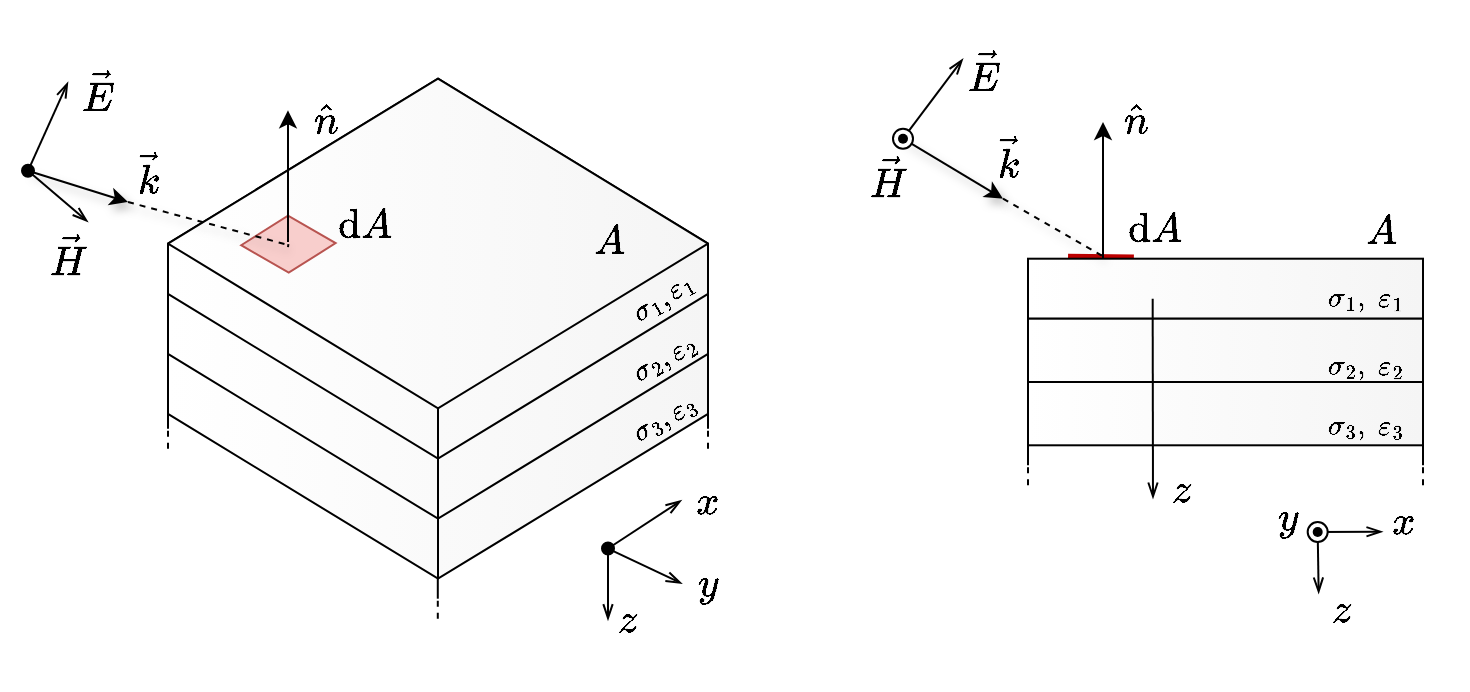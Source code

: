 <mxfile version="18.0.6" type="device"><diagram id="U_iILSM88MHI5gb71mpy" name="Page-1"><mxGraphModel dx="661" dy="409" grid="1" gridSize="10" guides="1" tooltips="1" connect="1" arrows="1" fold="1" page="1" pageScale="1" pageWidth="1654" pageHeight="1169" math="1" shadow="0"><root><mxCell id="0"/><mxCell id="1" parent="0"/><mxCell id="bYvOaHDMlAFuU2vmQatj-49" value="" style="endArrow=none;html=1;rounded=0;strokeColor=#BD0000;strokeWidth=5;exitX=0.191;exitY=-0.006;exitDx=0;exitDy=0;exitPerimeter=0;entryX=0.268;entryY=0.014;entryDx=0;entryDy=0;entryPerimeter=0;" parent="1" target="bYvOaHDMlAFuU2vmQatj-14" edge="1"><mxGeometry width="50" height="50" relative="1" as="geometry"><mxPoint x="590.002" y="198.35" as="sourcePoint"/><mxPoint x="618.8" y="198.53" as="targetPoint"/></mxGeometry></mxCell><mxCell id="bYvOaHDMlAFuU2vmQatj-2" value="" style="whiteSpace=wrap;html=1;shape=mxgraph.basic.isocube;isoAngle=18.86;fontSize=18;fillColor=#f5f5f5;fontColor=#333333;strokeColor=#000000;gradientColor=#ffffff;gradientDirection=west;" parent="1" vertex="1"><mxGeometry x="140" y="146.27" width="270" height="212.08" as="geometry"/></mxCell><mxCell id="kk_CshJzOZGwAHu3Lzx9-15" value="" style="whiteSpace=wrap;html=1;shape=mxgraph.basic.isocube;isoAngle=18.86;fontSize=18;fillColor=#f5f5f5;fontColor=#333333;strokeColor=#000000;gradientColor=#ffffff;gradientDirection=west;" parent="1" vertex="1"><mxGeometry x="140" y="108.35" width="270" height="220" as="geometry"/></mxCell><mxCell id="kk_CshJzOZGwAHu3Lzx9-16" value="" style="whiteSpace=wrap;html=1;shape=mxgraph.basic.isocube;isoAngle=18.86;fontSize=18;fillColor=#f5f5f5;fontColor=#333333;strokeColor=#000000;gradientColor=#ffffff;gradientDirection=west;" parent="1" vertex="1"><mxGeometry x="140" y="108.35" width="270" height="190" as="geometry"/></mxCell><mxCell id="kk_CshJzOZGwAHu3Lzx9-24" value="&lt;font face=&quot;serif&quot; style=&quot;font-size: 14px&quot;&gt;$$ \sigma_2, $$&lt;/font&gt;" style="text;html=1;strokeColor=none;fillColor=none;align=center;verticalAlign=middle;whiteSpace=wrap;rounded=0;rotation=-30;" parent="1" vertex="1"><mxGeometry x="371.03" y="236.56" width="20" height="30" as="geometry"/></mxCell><mxCell id="kk_CshJzOZGwAHu3Lzx9-25" value="&lt;font face=&quot;serif&quot; style=&quot;font-size: 14px&quot;&gt;$$ \varepsilon_2 $$&lt;/font&gt;" style="text;html=1;strokeColor=none;fillColor=none;align=center;verticalAlign=middle;whiteSpace=wrap;rounded=0;rotation=-30;" parent="1" vertex="1"><mxGeometry x="391.63" y="232.79" width="10.98" height="20" as="geometry"/></mxCell><mxCell id="uXs8sqpdoN_Wdo4yryua-9" value="&lt;font face=&quot;serif&quot; style=&quot;font-size: 20px;&quot;&gt;$$ A $$&lt;/font&gt;" style="text;html=1;strokeColor=none;fillColor=none;align=center;verticalAlign=middle;whiteSpace=wrap;rounded=0;" parent="1" vertex="1"><mxGeometry x="351.03" y="173.35" width="20" height="30" as="geometry"/></mxCell><mxCell id="kk_CshJzOZGwAHu3Lzx9-34" value="" style="endArrow=openThin;html=1;rounded=0;endFill=0;startArrow=oval;startFill=1;" parent="1" edge="1"><mxGeometry width="50" height="50" relative="1" as="geometry"><mxPoint x="70" y="154.41" as="sourcePoint"/><mxPoint x="90" y="110" as="targetPoint"/></mxGeometry></mxCell><mxCell id="kk_CshJzOZGwAHu3Lzx9-35" value="" style="endArrow=openThin;html=1;rounded=0;endFill=0;" parent="1" edge="1"><mxGeometry width="50" height="50" relative="1" as="geometry"><mxPoint x="70" y="154.41" as="sourcePoint"/><mxPoint x="100" y="180" as="targetPoint"/></mxGeometry></mxCell><mxCell id="kk_CshJzOZGwAHu3Lzx9-36" value="" style="endArrow=classic;html=1;endFill=1;strokeWidth=1;strokeColor=default;targetPerimeterSpacing=0;sourcePerimeterSpacing=7;rounded=0;shadow=1;" parent="1" edge="1"><mxGeometry width="50" height="50" relative="1" as="geometry"><mxPoint x="70" y="154.41" as="sourcePoint"/><mxPoint x="120" y="170" as="targetPoint"/></mxGeometry></mxCell><mxCell id="kk_CshJzOZGwAHu3Lzx9-38" value="&lt;font face=&quot;serif&quot; style=&quot;font-size: 20px;&quot;&gt;$$ \vec{H} $$&lt;/font&gt;" style="text;html=1;strokeColor=none;fillColor=none;align=center;verticalAlign=middle;whiteSpace=wrap;rounded=0;" parent="1" vertex="1"><mxGeometry x="80" y="183.35" width="20" height="26.65" as="geometry"/></mxCell><mxCell id="kk_CshJzOZGwAHu3Lzx9-39" value="&lt;font face=&quot;serif&quot; style=&quot;font-size: 20px;&quot;&gt;$$ \vec{k} $$&lt;/font&gt;" style="text;html=1;strokeColor=none;fillColor=none;align=center;verticalAlign=middle;whiteSpace=wrap;rounded=0;" parent="1" vertex="1"><mxGeometry x="120" y="140.85" width="20" height="30" as="geometry"/></mxCell><mxCell id="kk_CshJzOZGwAHu3Lzx9-43" value="" style="endArrow=none;html=1;endFill=0;strokeWidth=1;strokeColor=default;rounded=0;shadow=1;dashed=1;startArrow=none;" parent="1" edge="1"><mxGeometry width="50" height="50" relative="1" as="geometry"><mxPoint x="206.915" y="199.815" as="sourcePoint"/><mxPoint x="207" y="200" as="targetPoint"/></mxGeometry></mxCell><mxCell id="kk_CshJzOZGwAHu3Lzx9-45" value="&lt;font face=&quot;serif&quot; style=&quot;font-size: 20px;&quot;&gt;$$ \mathrm{d}A $$&lt;/font&gt;" style="text;html=1;strokeColor=none;fillColor=none;align=center;verticalAlign=middle;whiteSpace=wrap;rounded=0;" parent="1" vertex="1"><mxGeometry x="229.02" y="165" width="20" height="30" as="geometry"/></mxCell><mxCell id="bYvOaHDMlAFuU2vmQatj-3" value="&lt;font face=&quot;serif&quot; style=&quot;font-size: 14px&quot;&gt;$$ \sigma_1, $$&lt;/font&gt;" style="text;html=1;strokeColor=none;fillColor=none;align=center;verticalAlign=middle;whiteSpace=wrap;rounded=0;rotation=-30;" parent="1" vertex="1"><mxGeometry x="371.03" y="206.56" width="20" height="30" as="geometry"/></mxCell><mxCell id="bYvOaHDMlAFuU2vmQatj-4" value="&lt;font face=&quot;serif&quot; style=&quot;font-size: 14px&quot;&gt;$$ \varepsilon_1 $$&lt;/font&gt;" style="text;html=1;strokeColor=none;fillColor=none;align=center;verticalAlign=middle;whiteSpace=wrap;rounded=0;rotation=-30;" parent="1" vertex="1"><mxGeometry x="391.03" y="206.56" width="10.98" height="11.65" as="geometry"/></mxCell><mxCell id="bYvOaHDMlAFuU2vmQatj-5" value="&lt;font face=&quot;serif&quot; style=&quot;font-size: 14px&quot;&gt;$$ \sigma_3, $$&lt;/font&gt;" style="text;html=1;strokeColor=none;fillColor=none;align=center;verticalAlign=middle;whiteSpace=wrap;rounded=0;rotation=-30;" parent="1" vertex="1"><mxGeometry x="371.03" y="266.56" width="20" height="30" as="geometry"/></mxCell><mxCell id="bYvOaHDMlAFuU2vmQatj-6" value="&lt;font face=&quot;serif&quot; style=&quot;font-size: 14px&quot;&gt;$$ \varepsilon_3 $$&lt;/font&gt;" style="text;html=1;strokeColor=none;fillColor=none;align=center;verticalAlign=middle;whiteSpace=wrap;rounded=0;rotation=-30;" parent="1" vertex="1"><mxGeometry x="391.63" y="262.79" width="10.98" height="20" as="geometry"/></mxCell><mxCell id="bYvOaHDMlAFuU2vmQatj-7" value="" style="endArrow=none;dashed=1;html=1;rounded=0;" parent="1" edge="1"><mxGeometry width="50" height="50" relative="1" as="geometry"><mxPoint x="140" y="293.35" as="sourcePoint"/><mxPoint x="140" y="283.35" as="targetPoint"/></mxGeometry></mxCell><mxCell id="bYvOaHDMlAFuU2vmQatj-9" value="" style="endArrow=none;html=1;rounded=0;" parent="1" edge="1"><mxGeometry width="50" height="50" relative="1" as="geometry"><mxPoint x="140" y="283.35" as="sourcePoint"/><mxPoint x="140" y="273.35" as="targetPoint"/></mxGeometry></mxCell><mxCell id="bYvOaHDMlAFuU2vmQatj-10" value="" style="endArrow=none;dashed=1;html=1;rounded=0;" parent="1" edge="1"><mxGeometry width="50" height="50" relative="1" as="geometry"><mxPoint x="274.9" y="378.35" as="sourcePoint"/><mxPoint x="274.9" y="368.35" as="targetPoint"/></mxGeometry></mxCell><mxCell id="bYvOaHDMlAFuU2vmQatj-11" value="" style="endArrow=none;html=1;rounded=0;" parent="1" edge="1"><mxGeometry width="50" height="50" relative="1" as="geometry"><mxPoint x="274.9" y="368.35" as="sourcePoint"/><mxPoint x="274.9" y="358.35" as="targetPoint"/></mxGeometry></mxCell><mxCell id="bYvOaHDMlAFuU2vmQatj-12" value="" style="endArrow=none;dashed=1;html=1;rounded=0;" parent="1" edge="1"><mxGeometry width="50" height="50" relative="1" as="geometry"><mxPoint x="410" y="293.35" as="sourcePoint"/><mxPoint x="410" y="283.35" as="targetPoint"/></mxGeometry></mxCell><mxCell id="bYvOaHDMlAFuU2vmQatj-13" value="" style="endArrow=none;html=1;rounded=0;" parent="1" edge="1"><mxGeometry width="50" height="50" relative="1" as="geometry"><mxPoint x="410" y="283.35" as="sourcePoint"/><mxPoint x="410" y="273.35" as="targetPoint"/></mxGeometry></mxCell><mxCell id="bYvOaHDMlAFuU2vmQatj-14" value="" style="rounded=0;whiteSpace=wrap;html=1;fontSize=18;fillColor=#f5f5f5;gradientDirection=west;fontColor=#333333;strokeColor=#000000;gradientColor=#ffffff;" parent="1" vertex="1"><mxGeometry x="570" y="198.35" width="197.5" height="30" as="geometry"/></mxCell><mxCell id="bYvOaHDMlAFuU2vmQatj-15" value="" style="rounded=0;whiteSpace=wrap;html=1;fontSize=18;fillColor=#f5f5f5;gradientDirection=west;fontColor=#333333;strokeColor=#000000;gradientColor=#ffffff;" parent="1" vertex="1"><mxGeometry x="570" y="228.35" width="197.5" height="31.65" as="geometry"/></mxCell><mxCell id="bYvOaHDMlAFuU2vmQatj-20" value="&lt;font face=&quot;serif&quot; style=&quot;font-size: 20px;&quot;&gt;$$ A $$&lt;/font&gt;" style="text;html=1;strokeColor=none;fillColor=none;align=center;verticalAlign=middle;whiteSpace=wrap;rounded=0;" parent="1" vertex="1"><mxGeometry x="737.34" y="168.35" width="20" height="30" as="geometry"/></mxCell><mxCell id="bYvOaHDMlAFuU2vmQatj-21" value="" style="endArrow=openThin;html=1;rounded=0;endFill=0;" parent="1" edge="1"><mxGeometry width="50" height="50" relative="1" as="geometry"><mxPoint x="507.5" y="138.35" as="sourcePoint"/><mxPoint x="537.5" y="98.35" as="targetPoint"/></mxGeometry></mxCell><mxCell id="bYvOaHDMlAFuU2vmQatj-22" value="" style="endArrow=classic;html=1;endFill=1;strokeWidth=1;strokeColor=default;targetPerimeterSpacing=0;sourcePerimeterSpacing=7;rounded=0;shadow=1;" parent="1" edge="1"><mxGeometry width="50" height="50" relative="1" as="geometry"><mxPoint x="507.5" y="138.35" as="sourcePoint"/><mxPoint x="557.5" y="168.35" as="targetPoint"/></mxGeometry></mxCell><mxCell id="bYvOaHDMlAFuU2vmQatj-23" value="&lt;font face=&quot;serif&quot; style=&quot;font-size: 20px;&quot;&gt;$$ \vec{E} $$&lt;/font&gt;" style="text;html=1;strokeColor=none;fillColor=none;align=center;verticalAlign=middle;whiteSpace=wrap;rounded=0;" parent="1" vertex="1"><mxGeometry x="537.5" y="90" width="20" height="30" as="geometry"/></mxCell><mxCell id="bYvOaHDMlAFuU2vmQatj-24" value="&lt;font face=&quot;serif&quot; style=&quot;font-size: 20px;&quot;&gt;$$ \vec{H} $$&lt;/font&gt;" style="text;html=1;strokeColor=none;fillColor=none;align=center;verticalAlign=middle;whiteSpace=wrap;rounded=0;" parent="1" vertex="1"><mxGeometry x="490" y="148.35" width="20" height="20" as="geometry"/></mxCell><mxCell id="bYvOaHDMlAFuU2vmQatj-25" value="" style="ellipse;whiteSpace=wrap;html=1;aspect=fixed;fontSize=18;gradientDirection=west;" parent="1" vertex="1"><mxGeometry x="502.5" y="133.35" width="10" height="10" as="geometry"/></mxCell><mxCell id="bYvOaHDMlAFuU2vmQatj-26" value="" style="ellipse;whiteSpace=wrap;html=1;aspect=fixed;fontSize=18;gradientDirection=west;strokeColor=none;fillColor=#000000;strokeWidth=1;" parent="1" vertex="1"><mxGeometry x="505" y="135.85" width="5" height="5" as="geometry"/></mxCell><mxCell id="bYvOaHDMlAFuU2vmQatj-28" value="&lt;font face=&quot;serif&quot; style=&quot;font-size: 20px;&quot;&gt;$$ z $$&lt;/font&gt;" style="text;html=1;strokeColor=none;fillColor=none;align=center;verticalAlign=middle;whiteSpace=wrap;rounded=0;" parent="1" vertex="1"><mxGeometry x="636.52" y="298.35" width="20" height="30" as="geometry"/></mxCell><mxCell id="bYvOaHDMlAFuU2vmQatj-29" value="&lt;font face=&quot;serif&quot; style=&quot;font-size: 14px&quot;&gt;$$ \sigma_1, $$&lt;/font&gt;" style="text;html=1;strokeColor=none;fillColor=none;align=center;verticalAlign=middle;whiteSpace=wrap;rounded=0;rotation=0;" parent="1" vertex="1"><mxGeometry x="718.59" y="203.35" width="20" height="30" as="geometry"/></mxCell><mxCell id="bYvOaHDMlAFuU2vmQatj-30" value="&lt;font face=&quot;serif&quot; style=&quot;font-size: 14px&quot;&gt;$$ \varepsilon_1 $$&lt;/font&gt;" style="text;html=1;strokeColor=none;fillColor=none;align=center;verticalAlign=middle;whiteSpace=wrap;rounded=0;rotation=0;" parent="1" vertex="1"><mxGeometry x="741.52" y="208.35" width="20" height="20" as="geometry"/></mxCell><mxCell id="bYvOaHDMlAFuU2vmQatj-31" value="&lt;font face=&quot;serif&quot; style=&quot;font-size: 14px&quot;&gt;$$ \sigma_2, $$&lt;/font&gt;" style="text;html=1;strokeColor=none;fillColor=none;align=center;verticalAlign=middle;whiteSpace=wrap;rounded=0;rotation=0;" parent="1" vertex="1"><mxGeometry x="718.59" y="237.31" width="20" height="30" as="geometry"/></mxCell><mxCell id="bYvOaHDMlAFuU2vmQatj-32" value="&lt;font face=&quot;serif&quot; style=&quot;font-size: 14px&quot;&gt;$$ \varepsilon_2 $$&lt;/font&gt;" style="text;html=1;strokeColor=none;fillColor=none;align=center;verticalAlign=middle;whiteSpace=wrap;rounded=0;rotation=0;" parent="1" vertex="1"><mxGeometry x="741.52" y="242.31" width="20" height="20" as="geometry"/></mxCell><mxCell id="bYvOaHDMlAFuU2vmQatj-33" value="&lt;font face=&quot;serif&quot; style=&quot;font-size: 20px;&quot;&gt;$$ \vec{k} $$&lt;/font&gt;" style="text;html=1;strokeColor=none;fillColor=none;align=center;verticalAlign=middle;whiteSpace=wrap;rounded=0;" parent="1" vertex="1"><mxGeometry x="550" y="133.35" width="20" height="30" as="geometry"/></mxCell><mxCell id="bYvOaHDMlAFuU2vmQatj-34" value="" style="endArrow=classic;html=1;rounded=0;endFill=1;strokeColor=#000000;" parent="1" edge="1"><mxGeometry width="50" height="50" relative="1" as="geometry"><mxPoint x="607.5" y="198.35" as="sourcePoint"/><mxPoint x="607.5" y="130" as="targetPoint"/></mxGeometry></mxCell><mxCell id="bYvOaHDMlAFuU2vmQatj-35" value="&lt;font face=&quot;serif&quot; style=&quot;font-size: 20px;&quot;&gt;$$ \hat{n} $$&lt;/font&gt;" style="text;html=1;strokeColor=none;fillColor=none;align=center;verticalAlign=middle;whiteSpace=wrap;rounded=0;" parent="1" vertex="1"><mxGeometry x="607.5" y="113.35" width="32.5" height="30" as="geometry"/></mxCell><mxCell id="bYvOaHDMlAFuU2vmQatj-43" value="&lt;font face=&quot;serif&quot; style=&quot;font-size: 20px;&quot;&gt;$$ \mathrm{d}A $$&lt;/font&gt;" style="text;html=1;strokeColor=none;fillColor=none;align=center;verticalAlign=middle;whiteSpace=wrap;rounded=0;" parent="1" vertex="1"><mxGeometry x="616.52" y="160" width="33.48" height="43.35" as="geometry"/></mxCell><mxCell id="bYvOaHDMlAFuU2vmQatj-44" value="" style="endArrow=none;html=1;endFill=0;strokeWidth=1;strokeColor=default;sourcePerimeterSpacing=7;rounded=0;shadow=1;dashed=1;entryX=0.193;entryY=-0.03;entryDx=0;entryDy=0;entryPerimeter=0;" parent="1" target="bYvOaHDMlAFuU2vmQatj-14" edge="1"><mxGeometry width="50" height="50" relative="1" as="geometry"><mxPoint x="557.5" y="168.35" as="sourcePoint"/><mxPoint x="608.47" y="196.01" as="targetPoint"/></mxGeometry></mxCell><mxCell id="bYvOaHDMlAFuU2vmQatj-45" value="" style="rounded=0;whiteSpace=wrap;html=1;fontSize=18;fillColor=#f5f5f5;gradientDirection=west;fontColor=#333333;strokeColor=#000000;gradientColor=#ffffff;" parent="1" vertex="1"><mxGeometry x="570" y="260" width="197.5" height="31.65" as="geometry"/></mxCell><mxCell id="bYvOaHDMlAFuU2vmQatj-27" value="" style="endArrow=openThin;html=1;rounded=0;shadow=0;fontSize=18;sourcePerimeterSpacing=7;targetPerimeterSpacing=0;strokeColor=#000000;strokeWidth=1;endFill=0;" parent="1" edge="1"><mxGeometry width="50" height="50" relative="1" as="geometry"><mxPoint x="632.33" y="218.35" as="sourcePoint"/><mxPoint x="632.5" y="318.35" as="targetPoint"/></mxGeometry></mxCell><mxCell id="bYvOaHDMlAFuU2vmQatj-46" value="&lt;font face=&quot;serif&quot; style=&quot;font-size: 14px&quot;&gt;$$ \sigma_3, $$&lt;/font&gt;" style="text;html=1;strokeColor=none;fillColor=none;align=center;verticalAlign=middle;whiteSpace=wrap;rounded=0;rotation=0;" parent="1" vertex="1"><mxGeometry x="718.59" y="267.31" width="20" height="30" as="geometry"/></mxCell><mxCell id="bYvOaHDMlAFuU2vmQatj-47" value="&lt;font face=&quot;serif&quot; style=&quot;font-size: 14px&quot;&gt;$$ \varepsilon_3 $$&lt;/font&gt;" style="text;html=1;strokeColor=none;fillColor=none;align=center;verticalAlign=middle;whiteSpace=wrap;rounded=0;rotation=0;" parent="1" vertex="1"><mxGeometry x="741.52" y="272.31" width="20" height="20" as="geometry"/></mxCell><mxCell id="bYvOaHDMlAFuU2vmQatj-50" value="" style="endArrow=none;dashed=1;html=1;rounded=0;" parent="1" edge="1"><mxGeometry width="50" height="50" relative="1" as="geometry"><mxPoint x="570" y="311.65" as="sourcePoint"/><mxPoint x="570" y="301.65" as="targetPoint"/></mxGeometry></mxCell><mxCell id="bYvOaHDMlAFuU2vmQatj-51" value="" style="endArrow=none;html=1;rounded=0;" parent="1" edge="1"><mxGeometry width="50" height="50" relative="1" as="geometry"><mxPoint x="570" y="301.65" as="sourcePoint"/><mxPoint x="570" y="291.65" as="targetPoint"/></mxGeometry></mxCell><mxCell id="bYvOaHDMlAFuU2vmQatj-52" value="" style="endArrow=none;dashed=1;html=1;rounded=0;" parent="1" edge="1"><mxGeometry width="50" height="50" relative="1" as="geometry"><mxPoint x="767.5" y="311.65" as="sourcePoint"/><mxPoint x="767.5" y="301.65" as="targetPoint"/></mxGeometry></mxCell><mxCell id="bYvOaHDMlAFuU2vmQatj-53" value="" style="endArrow=none;html=1;rounded=0;" parent="1" edge="1"><mxGeometry width="50" height="50" relative="1" as="geometry"><mxPoint x="767.5" y="301.65" as="sourcePoint"/><mxPoint x="767.5" y="291.65" as="targetPoint"/></mxGeometry></mxCell><mxCell id="bYvOaHDMlAFuU2vmQatj-57" value="&lt;font face=&quot;serif&quot; style=&quot;font-size: 20px;&quot;&gt;$$ \hat{n} $$&lt;/font&gt;" style="text;html=1;strokeColor=none;fillColor=none;align=center;verticalAlign=middle;whiteSpace=wrap;rounded=0;" parent="1" vertex="1"><mxGeometry x="209.02" y="113.35" width="20" height="30" as="geometry"/></mxCell><mxCell id="bYvOaHDMlAFuU2vmQatj-70" value="" style="endArrow=openThin;html=1;rounded=0;endFill=0;startArrow=oval;startFill=1;" parent="1" edge="1"><mxGeometry width="50" height="50" relative="1" as="geometry"><mxPoint x="360" y="343.28" as="sourcePoint"/><mxPoint x="396.77" y="319.17" as="targetPoint"/></mxGeometry></mxCell><mxCell id="bYvOaHDMlAFuU2vmQatj-71" value="" style="endArrow=openThin;html=1;rounded=0;endFill=0;" parent="1" edge="1"><mxGeometry width="50" height="50" relative="1" as="geometry"><mxPoint x="360" y="343.28" as="sourcePoint"/><mxPoint x="397" y="360.82" as="targetPoint"/></mxGeometry></mxCell><mxCell id="bYvOaHDMlAFuU2vmQatj-72" value="" style="endArrow=openThin;html=1;endFill=0;strokeWidth=1;strokeColor=default;targetPerimeterSpacing=0;sourcePerimeterSpacing=7;rounded=0;shadow=0;" parent="1" edge="1"><mxGeometry width="50" height="50" relative="1" as="geometry"><mxPoint x="360" y="343.28" as="sourcePoint"/><mxPoint x="360" y="379.17" as="targetPoint"/></mxGeometry></mxCell><mxCell id="bYvOaHDMlAFuU2vmQatj-73" value="&lt;font face=&quot;serif&quot; style=&quot;font-size: 20px;&quot;&gt;$$ x $$&lt;/font&gt;" style="text;html=1;strokeColor=none;fillColor=none;align=center;verticalAlign=middle;whiteSpace=wrap;rounded=0;" parent="1" vertex="1"><mxGeometry x="400" y="308.35" width="20" height="21.65" as="geometry"/></mxCell><mxCell id="bYvOaHDMlAFuU2vmQatj-74" value="&lt;font face=&quot;serif&quot; style=&quot;font-size: 20px;&quot;&gt;$$ y $$&lt;/font&gt;" style="text;html=1;strokeColor=none;fillColor=none;align=center;verticalAlign=middle;whiteSpace=wrap;rounded=0;" parent="1" vertex="1"><mxGeometry x="400" y="349.17" width="20" height="21.65" as="geometry"/></mxCell><mxCell id="bYvOaHDMlAFuU2vmQatj-75" value="&lt;font face=&quot;serif&quot; style=&quot;font-size: 20px;&quot;&gt;$$ z $$&lt;/font&gt;" style="text;html=1;strokeColor=none;fillColor=none;align=center;verticalAlign=middle;whiteSpace=wrap;rounded=0;" parent="1" vertex="1"><mxGeometry x="360" y="362.94" width="20" height="30" as="geometry"/></mxCell><mxCell id="bYvOaHDMlAFuU2vmQatj-84" value="" style="endArrow=openThin;html=1;rounded=0;endFill=0;" parent="1" edge="1"><mxGeometry width="50" height="50" relative="1" as="geometry"><mxPoint x="714.84" y="335" as="sourcePoint"/><mxPoint x="747.34" y="334.83" as="targetPoint"/></mxGeometry></mxCell><mxCell id="bYvOaHDMlAFuU2vmQatj-85" value="" style="endArrow=openThin;html=1;endFill=0;strokeWidth=1;strokeColor=default;targetPerimeterSpacing=0;sourcePerimeterSpacing=7;rounded=0;shadow=0;" parent="1" edge="1"><mxGeometry width="50" height="50" relative="1" as="geometry"><mxPoint x="714.84" y="335" as="sourcePoint"/><mxPoint x="715.34" y="365.83" as="targetPoint"/></mxGeometry></mxCell><mxCell id="bYvOaHDMlAFuU2vmQatj-88" value="" style="ellipse;whiteSpace=wrap;html=1;aspect=fixed;fontSize=18;gradientDirection=west;" parent="1" vertex="1"><mxGeometry x="709.84" y="330.0" width="10" height="10" as="geometry"/></mxCell><mxCell id="bYvOaHDMlAFuU2vmQatj-89" value="" style="ellipse;whiteSpace=wrap;html=1;aspect=fixed;fontSize=18;gradientDirection=west;strokeColor=none;fillColor=#000000;strokeWidth=1;" parent="1" vertex="1"><mxGeometry x="712.34" y="332.5" width="5" height="5" as="geometry"/></mxCell><mxCell id="bYvOaHDMlAFuU2vmQatj-91" value="&lt;font face=&quot;serif&quot; style=&quot;font-size: 20px;&quot;&gt;$$ z $$&lt;/font&gt;" style="text;html=1;strokeColor=none;fillColor=none;align=center;verticalAlign=middle;whiteSpace=wrap;rounded=0;" parent="1" vertex="1"><mxGeometry x="717.34" y="358.35" width="20" height="30" as="geometry"/></mxCell><mxCell id="bYvOaHDMlAFuU2vmQatj-92" value="&lt;font face=&quot;serif&quot; style=&quot;font-size: 20px;&quot;&gt;$$ y $$&lt;/font&gt;" style="text;html=1;strokeColor=none;fillColor=none;align=center;verticalAlign=middle;whiteSpace=wrap;rounded=0;" parent="1" vertex="1"><mxGeometry x="689.84" y="315.85" width="20" height="21.65" as="geometry"/></mxCell><mxCell id="bYvOaHDMlAFuU2vmQatj-93" value="&lt;font face=&quot;serif&quot; style=&quot;font-size: 20px;&quot;&gt;$$ x $$&lt;/font&gt;" style="text;html=1;strokeColor=none;fillColor=none;align=center;verticalAlign=middle;whiteSpace=wrap;rounded=0;" parent="1" vertex="1"><mxGeometry x="747.5" y="318.35" width="20" height="21.65" as="geometry"/></mxCell><mxCell id="bYvOaHDMlAFuU2vmQatj-94" value="" style="shape=parallelogram;perimeter=parallelogramPerimeter;whiteSpace=wrap;html=1;fixedSize=1;rotation=30;size=12.91;fillColor=#f8cecc;strokeColor=#b85450;gradientDirection=west;" parent="1" vertex="1"><mxGeometry x="180.0" y="178.84" width="40.38" height="24.51" as="geometry"/></mxCell><mxCell id="bYvOaHDMlAFuU2vmQatj-96" value="" style="endArrow=none;html=1;rounded=0;endFill=1;strokeColor=#000000;" parent="1" target="bYvOaHDMlAFuU2vmQatj-94" edge="1"><mxGeometry width="50" height="50" relative="1" as="geometry"><mxPoint x="200" y="192.53" as="sourcePoint"/><mxPoint x="200" y="124.18" as="targetPoint"/></mxGeometry></mxCell><mxCell id="bYvOaHDMlAFuU2vmQatj-56" value="" style="endArrow=classic;html=1;rounded=0;endFill=1;strokeColor=#000000;startArrow=none;" parent="1" edge="1"><mxGeometry width="50" height="50" relative="1" as="geometry"><mxPoint x="200" y="190" as="sourcePoint"/><mxPoint x="200.0" y="124.18" as="targetPoint"/></mxGeometry></mxCell><mxCell id="kk_CshJzOZGwAHu3Lzx9-44" value="" style="endArrow=none;html=1;endFill=0;strokeWidth=1;strokeColor=default;sourcePerimeterSpacing=7;rounded=0;shadow=1;dashed=1;entryX=0;entryY=0.25;entryDx=0;entryDy=0;" parent="1" edge="1"><mxGeometry width="50" height="50" relative="1" as="geometry"><mxPoint x="120" y="170" as="sourcePoint"/><mxPoint x="200.372" y="191.572" as="targetPoint"/></mxGeometry></mxCell><mxCell id="bYvOaHDMlAFuU2vmQatj-97" value="&lt;font face=&quot;serif&quot; style=&quot;font-size: 20px;&quot;&gt;$$ \vec{E} $$&lt;/font&gt;" style="text;html=1;strokeColor=none;fillColor=none;align=center;verticalAlign=middle;whiteSpace=wrap;rounded=0;" parent="1" vertex="1"><mxGeometry x="90" y="100" width="30" height="30" as="geometry"/></mxCell></root></mxGraphModel></diagram></mxfile>